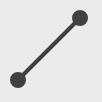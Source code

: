 <mxfile version="25.0.1">
  <diagram name="第 1 页" id="ewl9boTtj5eG1xmZE2dz">
    <mxGraphModel dx="1098" dy="717" grid="1" gridSize="3.937" guides="1" tooltips="1" connect="1" arrows="1" fold="1" page="1" pageScale="1" pageWidth="48" pageHeight="48" background="#EBEBEB" math="0" shadow="0">
      <root>
        <mxCell id="0" />
        <mxCell id="1" parent="0" />
        <mxCell id="JbTVdKFWbdLQB1auDO73-1" value="" style="endArrow=oval;html=1;rounded=0;startArrow=oval;startFill=1;endFill=1;fillColor=#f5f5f5;strokeColor=#404040;strokeWidth=2;" parent="1" edge="1">
          <mxGeometry width="50" height="50" relative="1" as="geometry">
            <mxPoint x="8" y="39" as="sourcePoint" />
            <mxPoint x="39" y="8" as="targetPoint" />
          </mxGeometry>
        </mxCell>
      </root>
    </mxGraphModel>
  </diagram>
</mxfile>
